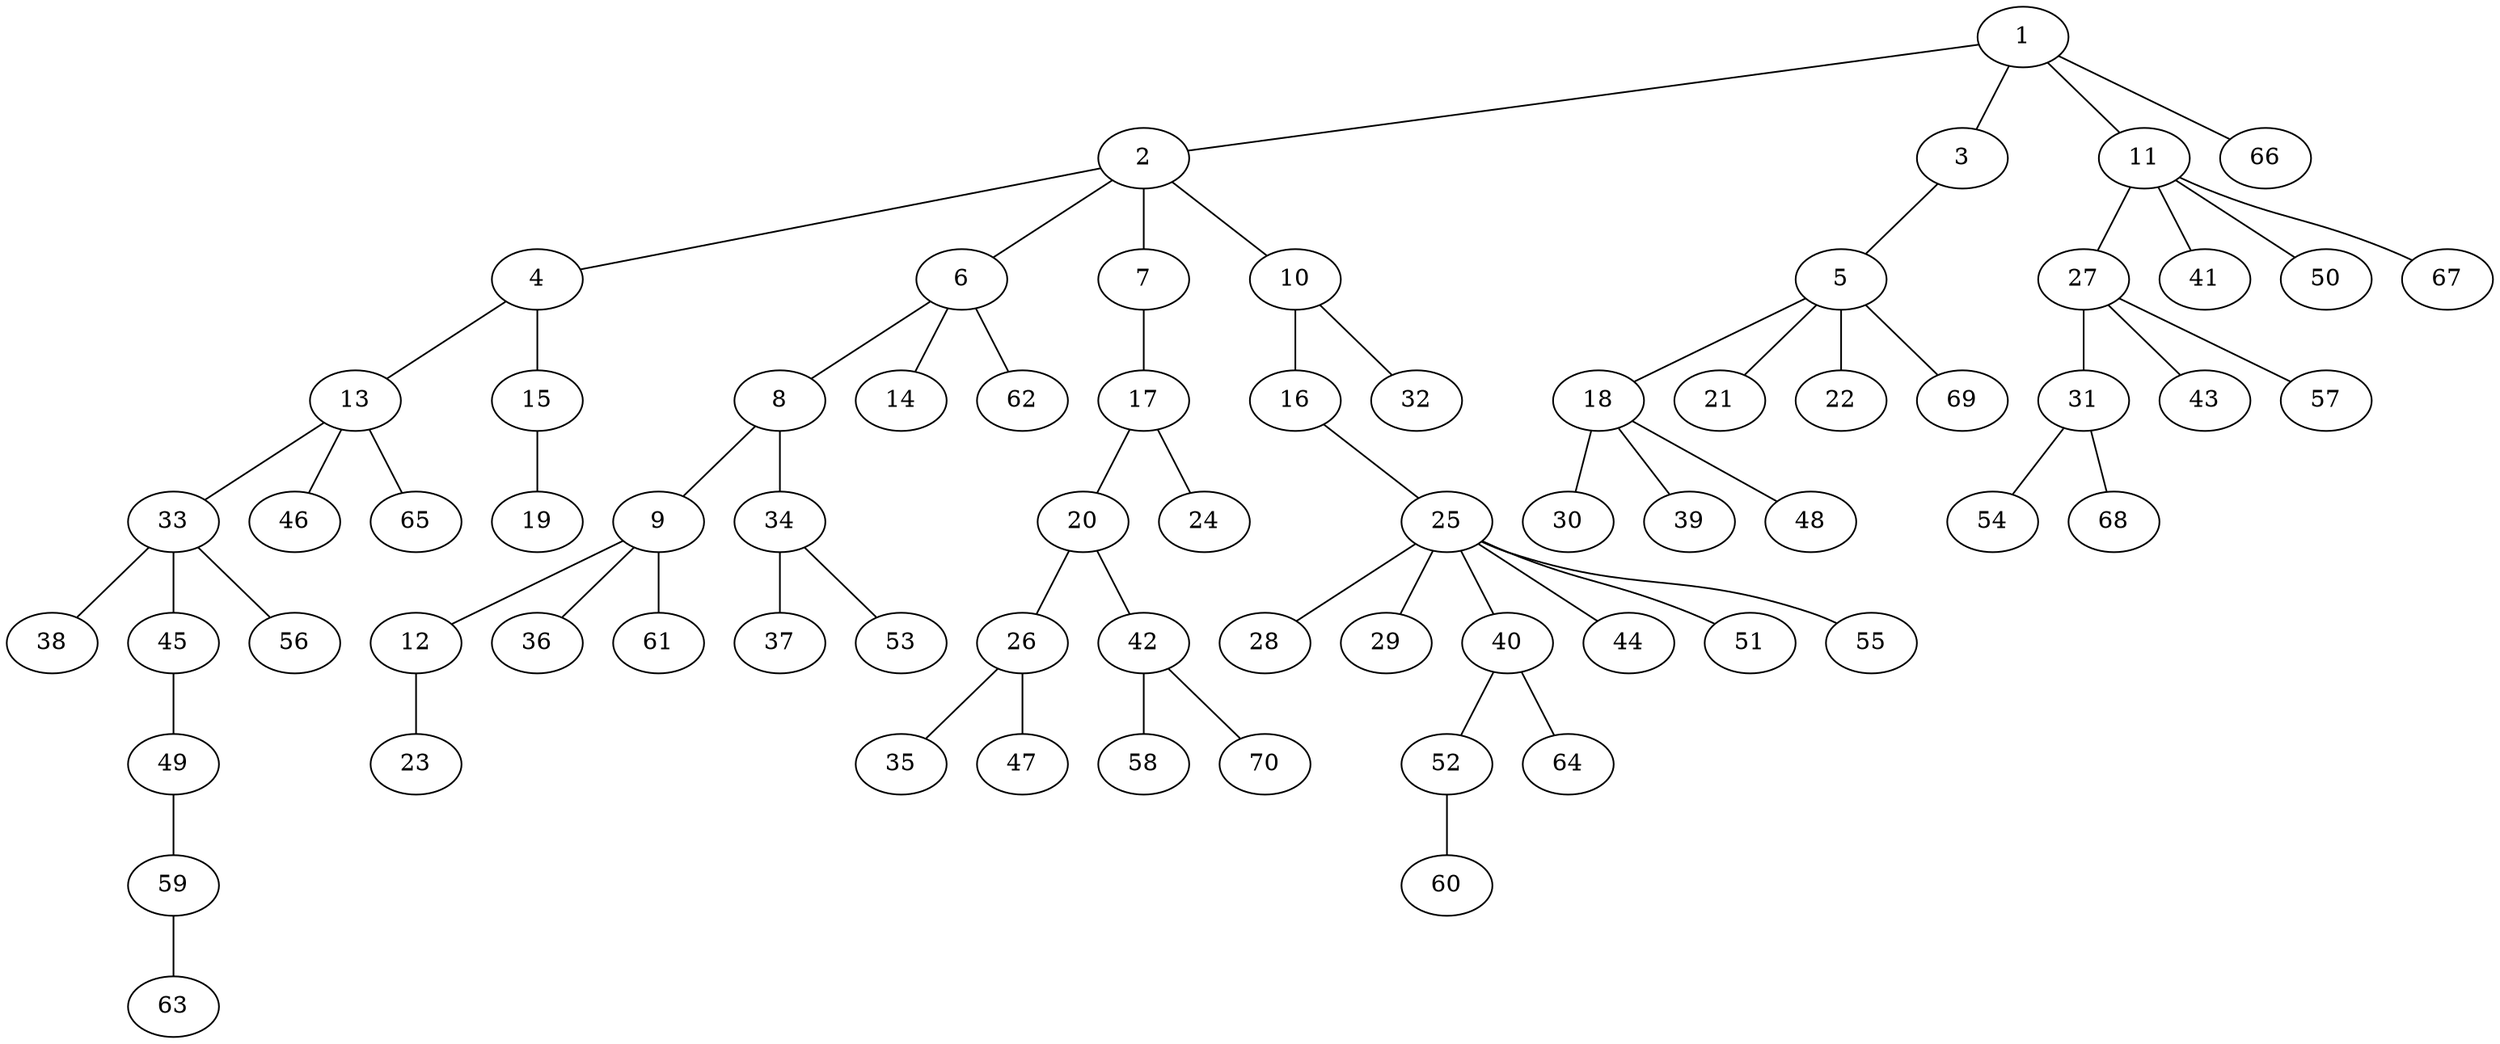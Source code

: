 graph graphname {1--2
1--3
1--11
1--66
2--4
2--6
2--7
2--10
3--5
4--13
4--15
5--18
5--21
5--22
5--69
6--8
6--14
6--62
7--17
8--9
8--34
9--12
9--36
9--61
10--16
10--32
11--27
11--41
11--50
11--67
12--23
13--33
13--46
13--65
15--19
16--25
17--20
17--24
18--30
18--39
18--48
20--26
20--42
25--28
25--29
25--40
25--44
25--51
25--55
26--35
26--47
27--31
27--43
27--57
31--54
31--68
33--38
33--45
33--56
34--37
34--53
40--52
40--64
42--58
42--70
45--49
49--59
52--60
59--63
}